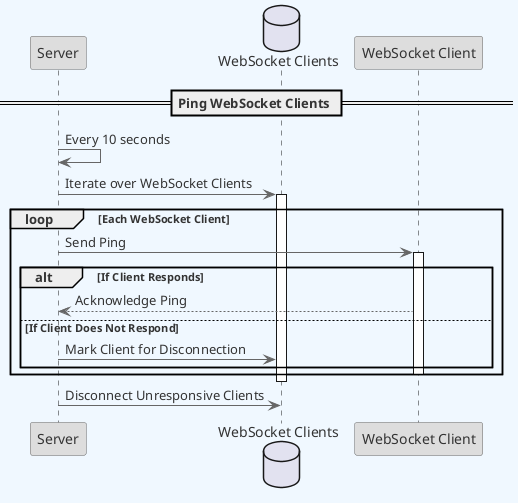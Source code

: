 @startuml
skinparam backgroundColor #F0F8FF
skinparam defaultFontColor #333333
skinparam arrowColor #666666

' Define borders for all elements
skinparam entity {
  BorderColor #666666
  BackgroundColor #DDDDDD
}

skinparam control {
  BorderColor #666666
  BackgroundColor #DDDDDD
}

skinparam participant {
  BorderColor #666666
  BackgroundColor #DDDDDD
}



participant "Server" as S
database "WebSocket Clients" as WS
participant "WebSocket Client" as WC

== Ping WebSocket Clients ==
S -> S : Every 10 seconds

S -> WS : Iterate over WebSocket Clients
activate WS
loop Each WebSocket Client
    S -> WC : Send Ping
    activate WC
    alt If Client Responds
        WC --> S : Acknowledge Ping
    else If Client Does Not Respond
        S -> WS : Mark Client for Disconnection
    end
    deactivate WC
end
deactivate WS
S -> WS : Disconnect Unresponsive Clients
deactivate S
@enduml

left footer Last Modified On: %date("dd-MMM-yyyy")

@enduml
